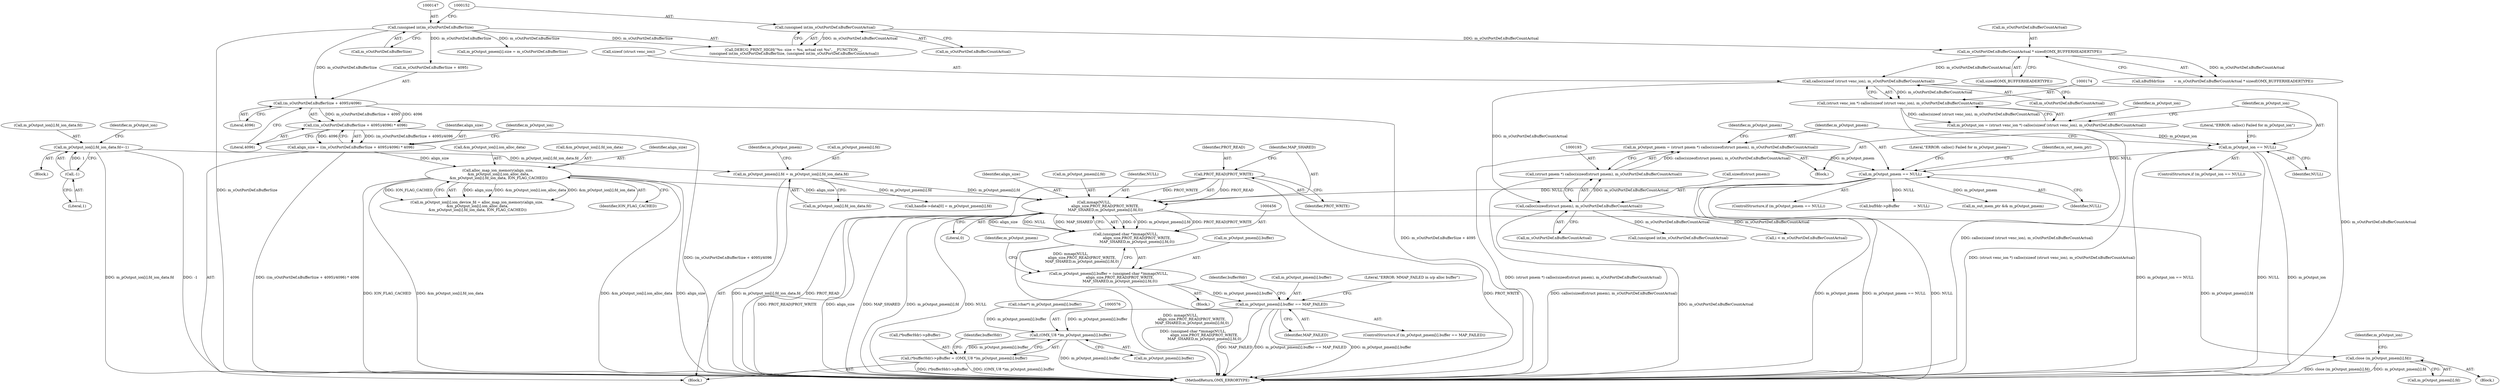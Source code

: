 digraph "0_Android_7558d03e6498e970b761aa44fff6b2c659202d95_0@array" {
"1000457" [label="(Call,mmap(NULL,\n                    align_size,PROT_READ|PROT_WRITE,\n                    MAP_SHARED,m_pOutput_pmem[i].fd,0))"];
"1000201" [label="(Call,m_pOutput_pmem == NULL)"];
"1000190" [label="(Call,m_pOutput_pmem = (struct pmem *) calloc(sizeof(struct pmem), m_sOutPortDef.nBufferCountActual))"];
"1000192" [label="(Call,(struct pmem *) calloc(sizeof(struct pmem), m_sOutPortDef.nBufferCountActual))"];
"1000194" [label="(Call,calloc(sizeof(struct pmem), m_sOutPortDef.nBufferCountActual))"];
"1000175" [label="(Call,calloc(sizeof (struct venc_ion), m_sOutPortDef.nBufferCountActual))"];
"1000158" [label="(Call,m_sOutPortDef.nBufferCountActual * sizeof(OMX_BUFFERHEADERTYPE))"];
"1000151" [label="(Call,(unsigned int)m_sOutPortDef.nBufferCountActual)"];
"1000182" [label="(Call,m_pOutput_ion == NULL)"];
"1000171" [label="(Call,m_pOutput_ion = (struct venc_ion *) calloc(sizeof (struct venc_ion), m_sOutPortDef.nBufferCountActual))"];
"1000173" [label="(Call,(struct venc_ion *) calloc(sizeof (struct venc_ion), m_sOutPortDef.nBufferCountActual))"];
"1000379" [label="(Call,alloc_map_ion_memory(align_size,\n &m_pOutput_ion[i].ion_alloc_data,\n &m_pOutput_ion[i].fd_ion_data, ION_FLAG_CACHED))"];
"1000362" [label="(Call,align_size = ((m_sOutPortDef.nBufferSize + 4095)/4096) * 4096)"];
"1000364" [label="(Call,((m_sOutPortDef.nBufferSize + 4095)/4096) * 4096)"];
"1000365" [label="(Call,(m_sOutPortDef.nBufferSize + 4095)/4096)"];
"1000146" [label="(Call,(unsigned int)m_sOutPortDef.nBufferSize)"];
"1000460" [label="(Call,PROT_READ|PROT_WRITE)"];
"1000407" [label="(Call,m_pOutput_pmem[i].fd = m_pOutput_ion[i].fd_ion_data.fd)"];
"1000295" [label="(Call,m_pOutput_ion[i].fd_ion_data.fd=-1)"];
"1000303" [label="(Call,-1)"];
"1000455" [label="(Call,(unsigned char *)mmap(NULL,\n                    align_size,PROT_READ|PROT_WRITE,\n                    MAP_SHARED,m_pOutput_pmem[i].fd,0))"];
"1000449" [label="(Call,m_pOutput_pmem[i].buffer = (unsigned char *)mmap(NULL,\n                    align_size,PROT_READ|PROT_WRITE,\n                    MAP_SHARED,m_pOutput_pmem[i].fd,0))"];
"1000471" [label="(Call,m_pOutput_pmem[i].buffer == MAP_FAILED)"];
"1000575" [label="(Call,(OMX_U8 *)m_pOutput_pmem[i].buffer)"];
"1000570" [label="(Call,(*bufferHdr)->pBuffer = (OMX_U8 *)m_pOutput_pmem[i].buffer)"];
"1000481" [label="(Call,close (m_pOutput_pmem[i].fd))"];
"1000381" [label="(Call,&m_pOutput_ion[i].ion_alloc_data)"];
"1000175" [label="(Call,calloc(sizeof (struct venc_ion), m_sOutPortDef.nBufferCountActual))"];
"1000195" [label="(Call,sizeof(struct pmem))"];
"1000228" [label="(Block,)"];
"1000296" [label="(Call,m_pOutput_ion[i].fd_ion_data.fd)"];
"1000272" [label="(Call,bufHdr->pBuffer            = NULL)"];
"1000449" [label="(Call,m_pOutput_pmem[i].buffer = (unsigned char *)mmap(NULL,\n                    align_size,PROT_READ|PROT_WRITE,\n                    MAP_SHARED,m_pOutput_pmem[i].fd,0))"];
"1000566" [label="(Identifier,bufferHdr)"];
"1000363" [label="(Identifier,align_size)"];
"1000153" [label="(Call,m_sOutPortDef.nBufferCountActual)"];
"1000570" [label="(Call,(*bufferHdr)->pBuffer = (OMX_U8 *)m_pOutput_pmem[i].buffer)"];
"1000462" [label="(Identifier,PROT_WRITE)"];
"1000472" [label="(Call,m_pOutput_pmem[i].buffer)"];
"1000478" [label="(Block,)"];
"1000192" [label="(Call,(struct pmem *) calloc(sizeof(struct pmem), m_sOutPortDef.nBufferCountActual))"];
"1000571" [label="(Call,(*bufferHdr)->pBuffer)"];
"1000471" [label="(Call,m_pOutput_pmem[i].buffer == MAP_FAILED)"];
"1000458" [label="(Identifier,NULL)"];
"1000413" [label="(Call,m_pOutput_ion[i].fd_ion_data.fd)"];
"1000379" [label="(Call,alloc_map_ion_memory(align_size,\n &m_pOutput_ion[i].ion_alloc_data,\n &m_pOutput_ion[i].fd_ion_data, ION_FLAG_CACHED))"];
"1000364" [label="(Call,((m_sOutPortDef.nBufferSize + 4095)/4096) * 4096)"];
"1000393" [label="(Identifier,ION_FLAG_CACHED)"];
"1000181" [label="(ControlStructure,if (m_pOutput_ion == NULL))"];
"1000455" [label="(Call,(unsigned char *)mmap(NULL,\n                    align_size,PROT_READ|PROT_WRITE,\n                    MAP_SHARED,m_pOutput_pmem[i].fd,0))"];
"1000477" [label="(Identifier,MAP_FAILED)"];
"1000182" [label="(Call,m_pOutput_ion == NULL)"];
"1000194" [label="(Call,calloc(sizeof(struct pmem), m_sOutPortDef.nBufferCountActual))"];
"1000210" [label="(Call,m_out_mem_ptr && m_pOutput_pmem)"];
"1000162" [label="(Call,sizeof(OMX_BUFFERHEADERTYPE))"];
"1000183" [label="(Identifier,m_pOutput_ion)"];
"1000156" [label="(Call,nBufHdrSize        = m_sOutPortDef.nBufferCountActual * sizeof(OMX_BUFFERHEADERTYPE))"];
"1000408" [label="(Call,m_pOutput_pmem[i].fd)"];
"1000203" [label="(Identifier,NULL)"];
"1000176" [label="(Call,sizeof (struct venc_ion))"];
"1000538" [label="(Call,(char*) m_pOutput_pmem[i].buffer)"];
"1000469" [label="(Literal,0)"];
"1000366" [label="(Call,m_sOutPortDef.nBufferSize + 4095)"];
"1000376" [label="(Identifier,m_pOutput_ion)"];
"1000470" [label="(ControlStructure,if (m_pOutput_pmem[i].buffer == MAP_FAILED))"];
"1000450" [label="(Call,m_pOutput_pmem[i].buffer)"];
"1000575" [label="(Call,(OMX_U8 *)m_pOutput_pmem[i].buffer)"];
"1000303" [label="(Call,-1)"];
"1000463" [label="(Identifier,MAP_SHARED)"];
"1000158" [label="(Call,m_sOutPortDef.nBufferCountActual * sizeof(OMX_BUFFERHEADERTYPE))"];
"1000295" [label="(Call,m_pOutput_ion[i].fd_ion_data.fd=-1)"];
"1000191" [label="(Identifier,m_pOutput_pmem)"];
"1000474" [label="(Identifier,m_pOutput_pmem)"];
"1000171" [label="(Call,m_pOutput_ion = (struct venc_ion *) calloc(sizeof (struct venc_ion), m_sOutPortDef.nBufferCountActual))"];
"1000460" [label="(Call,PROT_READ|PROT_WRITE)"];
"1000143" [label="(Call,DEBUG_PRINT_HIGH(\"%s: size = %u, actual cnt %u\", __FUNCTION__,\n (unsigned int)m_sOutPortDef.nBufferSize, (unsigned int)m_sOutPortDef.nBufferCountActual))"];
"1000459" [label="(Identifier,align_size)"];
"1000365" [label="(Call,(m_sOutPortDef.nBufferSize + 4095)/4096)"];
"1000373" [label="(Call,m_pOutput_ion[i].ion_device_fd = alloc_map_ion_memory(align_size,\n &m_pOutput_ion[i].ion_alloc_data,\n &m_pOutput_ion[i].fd_ion_data, ION_FLAG_CACHED))"];
"1000457" [label="(Call,mmap(NULL,\n                    align_size,PROT_READ|PROT_WRITE,\n                    MAP_SHARED,m_pOutput_pmem[i].fd,0))"];
"1000138" [label="(Block,)"];
"1000323" [label="(Call,(unsigned int)m_sOutPortDef.nBufferCountActual)"];
"1000387" [label="(Call,&m_pOutput_ion[i].fd_ion_data)"];
"1000173" [label="(Call,(struct venc_ion *) calloc(sizeof (struct venc_ion), m_sOutPortDef.nBufferCountActual))"];
"1000619" [label="(MethodReturn,OMX_ERRORTYPE)"];
"1000464" [label="(Call,m_pOutput_pmem[i].fd)"];
"1000151" [label="(Call,(unsigned int)m_sOutPortDef.nBufferCountActual)"];
"1000206" [label="(Literal,\"ERROR: calloc() Failed for m_pOutput_pmem\")"];
"1000577" [label="(Call,m_pOutput_pmem[i].buffer)"];
"1000309" [label="(Identifier,m_pOutput_ion)"];
"1000202" [label="(Identifier,m_pOutput_pmem)"];
"1000211" [label="(Identifier,m_out_mem_ptr)"];
"1000197" [label="(Call,m_sOutPortDef.nBufferCountActual)"];
"1000407" [label="(Call,m_pOutput_pmem[i].fd = m_pOutput_ion[i].fd_ion_data.fd)"];
"1000371" [label="(Literal,4096)"];
"1000187" [label="(Literal,\"ERROR: calloc() Failed for m_pOutput_ion\")"];
"1000304" [label="(Literal,1)"];
"1000585" [label="(Identifier,bufferHdr)"];
"1000148" [label="(Call,m_sOutPortDef.nBufferSize)"];
"1000146" [label="(Call,(unsigned int)m_sOutPortDef.nBufferSize)"];
"1000380" [label="(Identifier,align_size)"];
"1000490" [label="(Identifier,m_pOutput_ion)"];
"1000361" [label="(Block,)"];
"1000190" [label="(Call,m_pOutput_pmem = (struct pmem *) calloc(sizeof(struct pmem), m_sOutPortDef.nBufferCountActual))"];
"1000372" [label="(Literal,4096)"];
"1000480" [label="(Literal,\"ERROR: MMAP_FAILED in o/p alloc buffer\")"];
"1000200" [label="(ControlStructure,if (m_pOutput_pmem == NULL))"];
"1000172" [label="(Identifier,m_pOutput_ion)"];
"1000221" [label="(Call,i < m_sOutPortDef.nBufferCountActual)"];
"1000184" [label="(Identifier,NULL)"];
"1000448" [label="(Block,)"];
"1000423" [label="(Identifier,m_pOutput_pmem)"];
"1000201" [label="(Call,m_pOutput_pmem == NULL)"];
"1000178" [label="(Call,m_sOutPortDef.nBufferCountActual)"];
"1000524" [label="(Call,handle->data[0] = m_pOutput_pmem[i].fd)"];
"1000461" [label="(Identifier,PROT_READ)"];
"1000420" [label="(Call,m_pOutput_pmem[i].size = m_sOutPortDef.nBufferSize)"];
"1000482" [label="(Call,m_pOutput_pmem[i].fd)"];
"1000159" [label="(Call,m_sOutPortDef.nBufferCountActual)"];
"1000481" [label="(Call,close (m_pOutput_pmem[i].fd))"];
"1000362" [label="(Call,align_size = ((m_sOutPortDef.nBufferSize + 4095)/4096) * 4096)"];
"1000457" -> "1000455"  [label="AST: "];
"1000457" -> "1000469"  [label="CFG: "];
"1000458" -> "1000457"  [label="AST: "];
"1000459" -> "1000457"  [label="AST: "];
"1000460" -> "1000457"  [label="AST: "];
"1000463" -> "1000457"  [label="AST: "];
"1000464" -> "1000457"  [label="AST: "];
"1000469" -> "1000457"  [label="AST: "];
"1000455" -> "1000457"  [label="CFG: "];
"1000457" -> "1000619"  [label="DDG: PROT_READ|PROT_WRITE"];
"1000457" -> "1000619"  [label="DDG: align_size"];
"1000457" -> "1000619"  [label="DDG: MAP_SHARED"];
"1000457" -> "1000619"  [label="DDG: m_pOutput_pmem[i].fd"];
"1000457" -> "1000619"  [label="DDG: NULL"];
"1000457" -> "1000455"  [label="DDG: 0"];
"1000457" -> "1000455"  [label="DDG: m_pOutput_pmem[i].fd"];
"1000457" -> "1000455"  [label="DDG: PROT_READ|PROT_WRITE"];
"1000457" -> "1000455"  [label="DDG: align_size"];
"1000457" -> "1000455"  [label="DDG: NULL"];
"1000457" -> "1000455"  [label="DDG: MAP_SHARED"];
"1000201" -> "1000457"  [label="DDG: NULL"];
"1000379" -> "1000457"  [label="DDG: align_size"];
"1000460" -> "1000457"  [label="DDG: PROT_READ"];
"1000460" -> "1000457"  [label="DDG: PROT_WRITE"];
"1000407" -> "1000457"  [label="DDG: m_pOutput_pmem[i].fd"];
"1000457" -> "1000481"  [label="DDG: m_pOutput_pmem[i].fd"];
"1000201" -> "1000200"  [label="AST: "];
"1000201" -> "1000203"  [label="CFG: "];
"1000202" -> "1000201"  [label="AST: "];
"1000203" -> "1000201"  [label="AST: "];
"1000206" -> "1000201"  [label="CFG: "];
"1000211" -> "1000201"  [label="CFG: "];
"1000201" -> "1000619"  [label="DDG: m_pOutput_pmem == NULL"];
"1000201" -> "1000619"  [label="DDG: NULL"];
"1000201" -> "1000619"  [label="DDG: m_pOutput_pmem"];
"1000190" -> "1000201"  [label="DDG: m_pOutput_pmem"];
"1000182" -> "1000201"  [label="DDG: NULL"];
"1000201" -> "1000210"  [label="DDG: m_pOutput_pmem"];
"1000201" -> "1000272"  [label="DDG: NULL"];
"1000190" -> "1000138"  [label="AST: "];
"1000190" -> "1000192"  [label="CFG: "];
"1000191" -> "1000190"  [label="AST: "];
"1000192" -> "1000190"  [label="AST: "];
"1000202" -> "1000190"  [label="CFG: "];
"1000190" -> "1000619"  [label="DDG: (struct pmem *) calloc(sizeof(struct pmem), m_sOutPortDef.nBufferCountActual)"];
"1000192" -> "1000190"  [label="DDG: calloc(sizeof(struct pmem), m_sOutPortDef.nBufferCountActual)"];
"1000192" -> "1000194"  [label="CFG: "];
"1000193" -> "1000192"  [label="AST: "];
"1000194" -> "1000192"  [label="AST: "];
"1000192" -> "1000619"  [label="DDG: calloc(sizeof(struct pmem), m_sOutPortDef.nBufferCountActual)"];
"1000194" -> "1000192"  [label="DDG: m_sOutPortDef.nBufferCountActual"];
"1000194" -> "1000197"  [label="CFG: "];
"1000195" -> "1000194"  [label="AST: "];
"1000197" -> "1000194"  [label="AST: "];
"1000194" -> "1000619"  [label="DDG: m_sOutPortDef.nBufferCountActual"];
"1000175" -> "1000194"  [label="DDG: m_sOutPortDef.nBufferCountActual"];
"1000194" -> "1000221"  [label="DDG: m_sOutPortDef.nBufferCountActual"];
"1000194" -> "1000323"  [label="DDG: m_sOutPortDef.nBufferCountActual"];
"1000175" -> "1000173"  [label="AST: "];
"1000175" -> "1000178"  [label="CFG: "];
"1000176" -> "1000175"  [label="AST: "];
"1000178" -> "1000175"  [label="AST: "];
"1000173" -> "1000175"  [label="CFG: "];
"1000175" -> "1000619"  [label="DDG: m_sOutPortDef.nBufferCountActual"];
"1000175" -> "1000173"  [label="DDG: m_sOutPortDef.nBufferCountActual"];
"1000158" -> "1000175"  [label="DDG: m_sOutPortDef.nBufferCountActual"];
"1000158" -> "1000156"  [label="AST: "];
"1000158" -> "1000162"  [label="CFG: "];
"1000159" -> "1000158"  [label="AST: "];
"1000162" -> "1000158"  [label="AST: "];
"1000156" -> "1000158"  [label="CFG: "];
"1000158" -> "1000156"  [label="DDG: m_sOutPortDef.nBufferCountActual"];
"1000151" -> "1000158"  [label="DDG: m_sOutPortDef.nBufferCountActual"];
"1000151" -> "1000143"  [label="AST: "];
"1000151" -> "1000153"  [label="CFG: "];
"1000152" -> "1000151"  [label="AST: "];
"1000153" -> "1000151"  [label="AST: "];
"1000143" -> "1000151"  [label="CFG: "];
"1000151" -> "1000143"  [label="DDG: m_sOutPortDef.nBufferCountActual"];
"1000182" -> "1000181"  [label="AST: "];
"1000182" -> "1000184"  [label="CFG: "];
"1000183" -> "1000182"  [label="AST: "];
"1000184" -> "1000182"  [label="AST: "];
"1000187" -> "1000182"  [label="CFG: "];
"1000191" -> "1000182"  [label="CFG: "];
"1000182" -> "1000619"  [label="DDG: m_pOutput_ion == NULL"];
"1000182" -> "1000619"  [label="DDG: NULL"];
"1000182" -> "1000619"  [label="DDG: m_pOutput_ion"];
"1000171" -> "1000182"  [label="DDG: m_pOutput_ion"];
"1000171" -> "1000138"  [label="AST: "];
"1000171" -> "1000173"  [label="CFG: "];
"1000172" -> "1000171"  [label="AST: "];
"1000173" -> "1000171"  [label="AST: "];
"1000183" -> "1000171"  [label="CFG: "];
"1000171" -> "1000619"  [label="DDG: (struct venc_ion *) calloc(sizeof (struct venc_ion), m_sOutPortDef.nBufferCountActual)"];
"1000173" -> "1000171"  [label="DDG: calloc(sizeof (struct venc_ion), m_sOutPortDef.nBufferCountActual)"];
"1000174" -> "1000173"  [label="AST: "];
"1000173" -> "1000619"  [label="DDG: calloc(sizeof (struct venc_ion), m_sOutPortDef.nBufferCountActual)"];
"1000379" -> "1000373"  [label="AST: "];
"1000379" -> "1000393"  [label="CFG: "];
"1000380" -> "1000379"  [label="AST: "];
"1000381" -> "1000379"  [label="AST: "];
"1000387" -> "1000379"  [label="AST: "];
"1000393" -> "1000379"  [label="AST: "];
"1000373" -> "1000379"  [label="CFG: "];
"1000379" -> "1000619"  [label="DDG: align_size"];
"1000379" -> "1000619"  [label="DDG: ION_FLAG_CACHED"];
"1000379" -> "1000619"  [label="DDG: &m_pOutput_ion[i].fd_ion_data"];
"1000379" -> "1000619"  [label="DDG: &m_pOutput_ion[i].ion_alloc_data"];
"1000379" -> "1000373"  [label="DDG: align_size"];
"1000379" -> "1000373"  [label="DDG: &m_pOutput_ion[i].ion_alloc_data"];
"1000379" -> "1000373"  [label="DDG: &m_pOutput_ion[i].fd_ion_data"];
"1000379" -> "1000373"  [label="DDG: ION_FLAG_CACHED"];
"1000362" -> "1000379"  [label="DDG: align_size"];
"1000362" -> "1000361"  [label="AST: "];
"1000362" -> "1000364"  [label="CFG: "];
"1000363" -> "1000362"  [label="AST: "];
"1000364" -> "1000362"  [label="AST: "];
"1000376" -> "1000362"  [label="CFG: "];
"1000362" -> "1000619"  [label="DDG: ((m_sOutPortDef.nBufferSize + 4095)/4096) * 4096"];
"1000364" -> "1000362"  [label="DDG: (m_sOutPortDef.nBufferSize + 4095)/4096"];
"1000364" -> "1000362"  [label="DDG: 4096"];
"1000364" -> "1000372"  [label="CFG: "];
"1000365" -> "1000364"  [label="AST: "];
"1000372" -> "1000364"  [label="AST: "];
"1000364" -> "1000619"  [label="DDG: (m_sOutPortDef.nBufferSize + 4095)/4096"];
"1000365" -> "1000364"  [label="DDG: m_sOutPortDef.nBufferSize + 4095"];
"1000365" -> "1000364"  [label="DDG: 4096"];
"1000365" -> "1000371"  [label="CFG: "];
"1000366" -> "1000365"  [label="AST: "];
"1000371" -> "1000365"  [label="AST: "];
"1000372" -> "1000365"  [label="CFG: "];
"1000365" -> "1000619"  [label="DDG: m_sOutPortDef.nBufferSize + 4095"];
"1000146" -> "1000365"  [label="DDG: m_sOutPortDef.nBufferSize"];
"1000146" -> "1000143"  [label="AST: "];
"1000146" -> "1000148"  [label="CFG: "];
"1000147" -> "1000146"  [label="AST: "];
"1000148" -> "1000146"  [label="AST: "];
"1000152" -> "1000146"  [label="CFG: "];
"1000146" -> "1000619"  [label="DDG: m_sOutPortDef.nBufferSize"];
"1000146" -> "1000143"  [label="DDG: m_sOutPortDef.nBufferSize"];
"1000146" -> "1000366"  [label="DDG: m_sOutPortDef.nBufferSize"];
"1000146" -> "1000420"  [label="DDG: m_sOutPortDef.nBufferSize"];
"1000460" -> "1000462"  [label="CFG: "];
"1000461" -> "1000460"  [label="AST: "];
"1000462" -> "1000460"  [label="AST: "];
"1000463" -> "1000460"  [label="CFG: "];
"1000460" -> "1000619"  [label="DDG: PROT_READ"];
"1000460" -> "1000619"  [label="DDG: PROT_WRITE"];
"1000407" -> "1000361"  [label="AST: "];
"1000407" -> "1000413"  [label="CFG: "];
"1000408" -> "1000407"  [label="AST: "];
"1000413" -> "1000407"  [label="AST: "];
"1000423" -> "1000407"  [label="CFG: "];
"1000407" -> "1000619"  [label="DDG: m_pOutput_ion[i].fd_ion_data.fd"];
"1000295" -> "1000407"  [label="DDG: m_pOutput_ion[i].fd_ion_data.fd"];
"1000407" -> "1000524"  [label="DDG: m_pOutput_pmem[i].fd"];
"1000295" -> "1000228"  [label="AST: "];
"1000295" -> "1000303"  [label="CFG: "];
"1000296" -> "1000295"  [label="AST: "];
"1000303" -> "1000295"  [label="AST: "];
"1000309" -> "1000295"  [label="CFG: "];
"1000295" -> "1000619"  [label="DDG: m_pOutput_ion[i].fd_ion_data.fd"];
"1000295" -> "1000619"  [label="DDG: -1"];
"1000303" -> "1000295"  [label="DDG: 1"];
"1000303" -> "1000304"  [label="CFG: "];
"1000304" -> "1000303"  [label="AST: "];
"1000455" -> "1000449"  [label="AST: "];
"1000456" -> "1000455"  [label="AST: "];
"1000449" -> "1000455"  [label="CFG: "];
"1000455" -> "1000619"  [label="DDG: mmap(NULL,\n                    align_size,PROT_READ|PROT_WRITE,\n                    MAP_SHARED,m_pOutput_pmem[i].fd,0)"];
"1000455" -> "1000449"  [label="DDG: mmap(NULL,\n                    align_size,PROT_READ|PROT_WRITE,\n                    MAP_SHARED,m_pOutput_pmem[i].fd,0)"];
"1000449" -> "1000448"  [label="AST: "];
"1000450" -> "1000449"  [label="AST: "];
"1000474" -> "1000449"  [label="CFG: "];
"1000449" -> "1000619"  [label="DDG: (unsigned char *)mmap(NULL,\n                    align_size,PROT_READ|PROT_WRITE,\n                    MAP_SHARED,m_pOutput_pmem[i].fd,0)"];
"1000449" -> "1000471"  [label="DDG: m_pOutput_pmem[i].buffer"];
"1000471" -> "1000470"  [label="AST: "];
"1000471" -> "1000477"  [label="CFG: "];
"1000472" -> "1000471"  [label="AST: "];
"1000477" -> "1000471"  [label="AST: "];
"1000480" -> "1000471"  [label="CFG: "];
"1000566" -> "1000471"  [label="CFG: "];
"1000471" -> "1000619"  [label="DDG: m_pOutput_pmem[i].buffer"];
"1000471" -> "1000619"  [label="DDG: MAP_FAILED"];
"1000471" -> "1000619"  [label="DDG: m_pOutput_pmem[i].buffer == MAP_FAILED"];
"1000471" -> "1000575"  [label="DDG: m_pOutput_pmem[i].buffer"];
"1000575" -> "1000570"  [label="AST: "];
"1000575" -> "1000577"  [label="CFG: "];
"1000576" -> "1000575"  [label="AST: "];
"1000577" -> "1000575"  [label="AST: "];
"1000570" -> "1000575"  [label="CFG: "];
"1000575" -> "1000619"  [label="DDG: m_pOutput_pmem[i].buffer"];
"1000575" -> "1000570"  [label="DDG: m_pOutput_pmem[i].buffer"];
"1000538" -> "1000575"  [label="DDG: m_pOutput_pmem[i].buffer"];
"1000570" -> "1000361"  [label="AST: "];
"1000571" -> "1000570"  [label="AST: "];
"1000585" -> "1000570"  [label="CFG: "];
"1000570" -> "1000619"  [label="DDG: (OMX_U8 *)m_pOutput_pmem[i].buffer"];
"1000570" -> "1000619"  [label="DDG: (*bufferHdr)->pBuffer"];
"1000481" -> "1000478"  [label="AST: "];
"1000481" -> "1000482"  [label="CFG: "];
"1000482" -> "1000481"  [label="AST: "];
"1000490" -> "1000481"  [label="CFG: "];
"1000481" -> "1000619"  [label="DDG: close (m_pOutput_pmem[i].fd)"];
"1000481" -> "1000619"  [label="DDG: m_pOutput_pmem[i].fd"];
}
